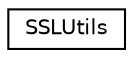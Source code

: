 digraph "Graphical Class Hierarchy"
{
  edge [fontname="Helvetica",fontsize="10",labelfontname="Helvetica",labelfontsize="10"];
  node [fontname="Helvetica",fontsize="10",shape=record];
  rankdir="LR";
  Node0 [label="SSLUtils",height=0.2,width=0.4,color="black", fillcolor="white", style="filled",URL="$class_s_s_l_utils.html"];
}
